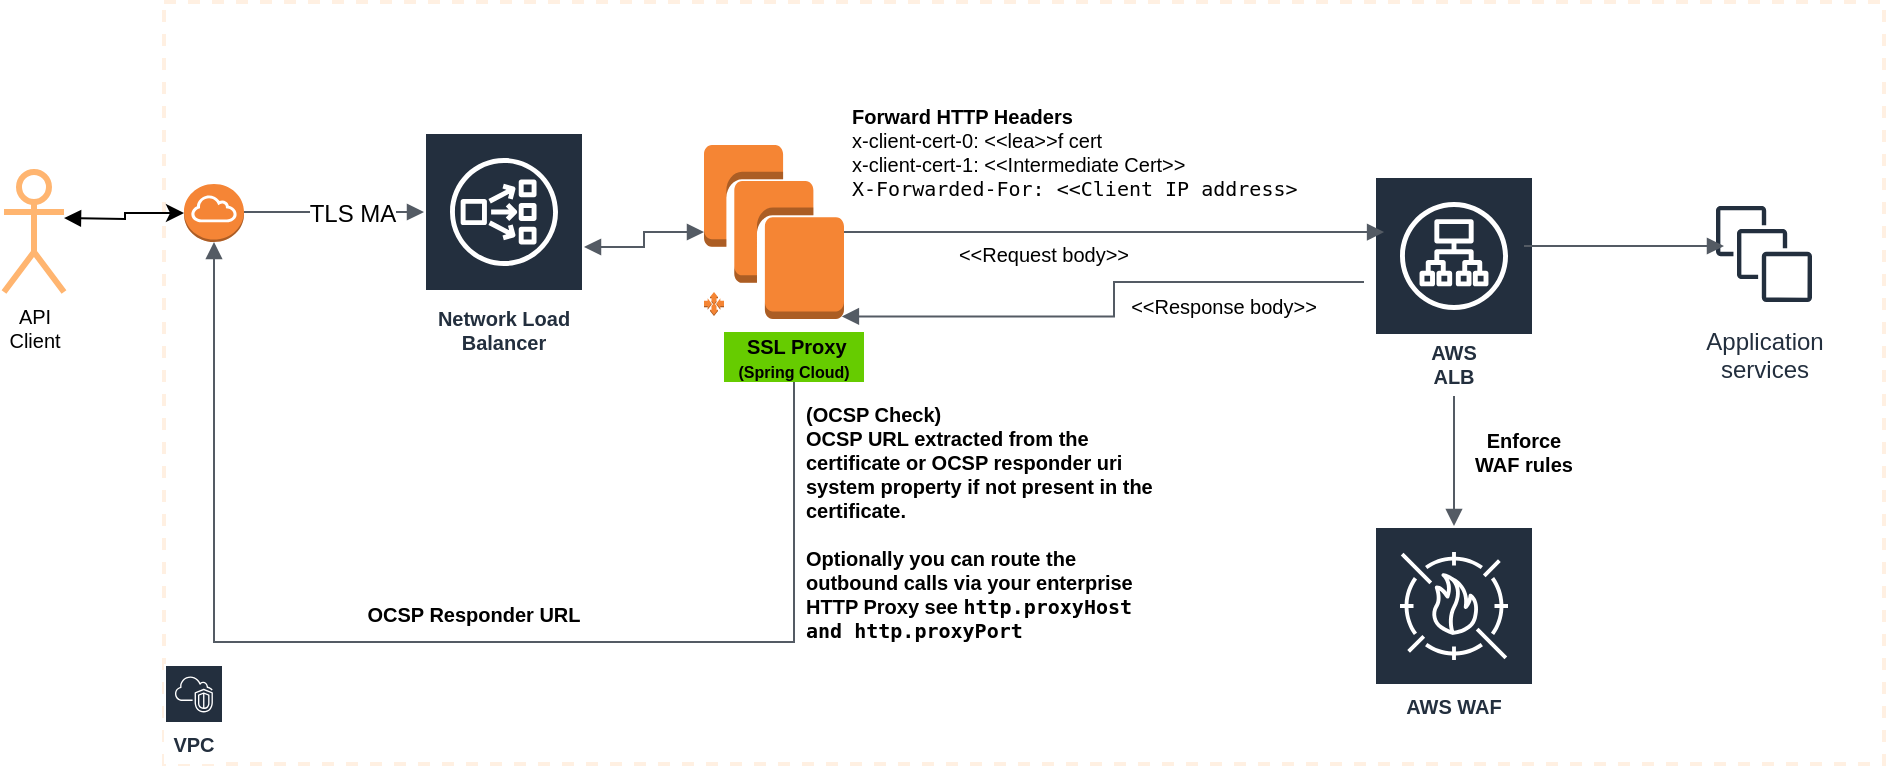 <mxfile version="10.9.0" type="github"><diagram id="TOM_FElfY2ZmKe7y0cjm" name="SSLProxyArchitecture"><mxGraphModel dx="994" dy="351" grid="1" gridSize="10" guides="1" tooltips="1" connect="1" arrows="1" fold="1" page="1" pageScale="1" pageWidth="1100" pageHeight="850" math="0" shadow="0"><root><mxCell id="0"/><mxCell id="1" parent="0"/><mxCell id="yleOs5-z1DEF0dYxDc5H-48" value="" style="verticalLabelPosition=bottom;verticalAlign=top;html=1;shape=mxgraph.basic.rect;fillColor=#ffffff;fillColor2=none;strokeColor=#FFB570;strokeWidth=2;size=20;indent=5;fontFamily=Helvetica;fontSize=10;dashed=1;opacity=20;" parent="1" vertex="1"><mxGeometry x="160" y="140" width="860" height="381" as="geometry"/></mxCell><mxCell id="yleOs5-z1DEF0dYxDc5H-4" value="" style="outlineConnect=0;dashed=0;verticalLabelPosition=bottom;verticalAlign=top;align=center;html=1;shape=mxgraph.aws3.instances;fillColor=#F58534;gradientColor=none;strokeColor=#FFB570;strokeWidth=3;" parent="1" vertex="1"><mxGeometry x="430" y="211.5" width="70" height="87" as="geometry"/></mxCell><mxCell id="yleOs5-z1DEF0dYxDc5H-5" value="" style="outlineConnect=0;dashed=0;verticalLabelPosition=bottom;verticalAlign=top;align=center;html=1;shape=mxgraph.aws3.auto_scaling;fillColor=#F58534;gradientColor=none;strokeColor=#FFB570;strokeWidth=3;" parent="1" vertex="1"><mxGeometry x="430" y="285" width="10" height="12" as="geometry"/></mxCell><mxCell id="yleOs5-z1DEF0dYxDc5H-7" value="Network Load Balancer" style="outlineConnect=0;fontColor=#232F3E;gradientColor=none;strokeColor=#ffffff;fillColor=#232F3E;dashed=0;verticalLabelPosition=middle;verticalAlign=bottom;align=center;html=1;whiteSpace=wrap;fontSize=10;fontStyle=1;spacing=3;shape=mxgraph.aws4.productIcon;prIcon=mxgraph.aws4.network_load_balancer;" parent="1" vertex="1"><mxGeometry x="290" y="205" width="80" height="115" as="geometry"/></mxCell><mxCell id="yleOs5-z1DEF0dYxDc5H-8" value="&lt;div&gt;AWS &lt;br&gt;&lt;/div&gt;&lt;div&gt;ALB&lt;/div&gt;" style="outlineConnect=0;fontColor=#232F3E;gradientColor=none;strokeColor=#ffffff;fillColor=#232F3E;dashed=0;verticalLabelPosition=middle;verticalAlign=bottom;align=center;html=1;whiteSpace=wrap;fontSize=10;fontStyle=1;spacing=3;shape=mxgraph.aws4.productIcon;prIcon=mxgraph.aws4.application_load_balancer;" parent="1" vertex="1"><mxGeometry x="765" y="227" width="80" height="110" as="geometry"/></mxCell><mxCell id="yleOs5-z1DEF0dYxDc5H-9" value="AWS WAF" style="outlineConnect=0;fontColor=#232F3E;gradientColor=none;strokeColor=#ffffff;fillColor=#232F3E;dashed=0;verticalLabelPosition=middle;verticalAlign=bottom;align=center;html=1;whiteSpace=wrap;fontSize=10;fontStyle=1;spacing=3;shape=mxgraph.aws4.productIcon;prIcon=mxgraph.aws4.waf;" parent="1" vertex="1"><mxGeometry x="765" y="402" width="80" height="100" as="geometry"/></mxCell><mxCell id="yleOs5-z1DEF0dYxDc5H-13" value="" style="outlineConnect=0;dashed=0;verticalLabelPosition=bottom;verticalAlign=top;align=center;html=1;shape=mxgraph.aws3.internet_gateway;fillColor=#F58536;gradientColor=none;strokeColor=#FFB570;strokeWidth=3;fontFamily=Helvetica;fontSize=10;" parent="1" vertex="1"><mxGeometry x="170" y="231" width="30" height="29" as="geometry"/></mxCell><mxCell id="yleOs5-z1DEF0dYxDc5H-14" value="" style="edgeStyle=orthogonalEdgeStyle;html=1;endArrow=block;elbow=vertical;startArrow=none;endFill=1;strokeColor=#545B64;rounded=0;fontFamily=Helvetica;fontSize=10;" parent="1" edge="1"><mxGeometry width="100" relative="1" as="geometry"><mxPoint x="200" y="245" as="sourcePoint"/><mxPoint x="290" y="245" as="targetPoint"/></mxGeometry></mxCell><mxCell id="1eSqgIdD2HNCNF5ln5F0-2" value="TLS MA" style="text;html=1;resizable=0;points=[];align=center;verticalAlign=middle;labelBackgroundColor=#ffffff;" vertex="1" connectable="0" parent="yleOs5-z1DEF0dYxDc5H-14"><mxGeometry x="0.2" y="-1" relative="1" as="geometry"><mxPoint as="offset"/></mxGeometry></mxCell><mxCell id="yleOs5-z1DEF0dYxDc5H-15" value="" style="edgeStyle=orthogonalEdgeStyle;html=1;endArrow=block;elbow=vertical;startArrow=block;endFill=1;strokeColor=#545B64;rounded=0;fontFamily=Helvetica;fontSize=10;entryX=0;entryY=0.5;entryDx=0;entryDy=0;entryPerimeter=0;startFill=1;" parent="1" source="yleOs5-z1DEF0dYxDc5H-7" target="yleOs5-z1DEF0dYxDc5H-4" edge="1"><mxGeometry width="100" relative="1" as="geometry"><mxPoint x="380" y="230" as="sourcePoint"/><mxPoint x="370" y="320" as="targetPoint"/></mxGeometry></mxCell><mxCell id="yleOs5-z1DEF0dYxDc5H-16" value="" style="edgeStyle=orthogonalEdgeStyle;html=1;endArrow=block;elbow=vertical;startArrow=none;endFill=1;strokeColor=#545B64;rounded=0;fontFamily=Helvetica;fontSize=10;exitX=1;exitY=0.5;exitDx=0;exitDy=0;exitPerimeter=0;entryX=0.063;entryY=0.255;entryDx=0;entryDy=0;entryPerimeter=0;" parent="1" source="yleOs5-z1DEF0dYxDc5H-4" target="yleOs5-z1DEF0dYxDc5H-8" edge="1"><mxGeometry width="100" relative="1" as="geometry"><mxPoint x="170" y="500" as="sourcePoint"/><mxPoint x="730" y="255" as="targetPoint"/></mxGeometry></mxCell><mxCell id="yleOs5-z1DEF0dYxDc5H-17" value="" style="edgeStyle=orthogonalEdgeStyle;html=1;endArrow=block;elbow=vertical;startArrow=none;endFill=1;strokeColor=#545B64;rounded=0;fontFamily=Helvetica;fontSize=10;" parent="1" source="yleOs5-z1DEF0dYxDc5H-8" target="yleOs5-z1DEF0dYxDc5H-9" edge="1"><mxGeometry width="100" relative="1" as="geometry"><mxPoint x="885" y="377" as="sourcePoint"/><mxPoint x="985" y="377" as="targetPoint"/></mxGeometry></mxCell><mxCell id="yleOs5-z1DEF0dYxDc5H-20" value="" style="edgeStyle=orthogonalEdgeStyle;html=1;endArrow=block;elbow=vertical;startArrow=none;endFill=1;strokeColor=#545B64;rounded=0;fontFamily=Helvetica;fontSize=10;entryX=0.5;entryY=1;entryDx=0;entryDy=0;entryPerimeter=0;exitX=0.5;exitY=1;exitDx=0;exitDy=0;" parent="1" source="yleOs5-z1DEF0dYxDc5H-10" target="yleOs5-z1DEF0dYxDc5H-13" edge="1"><mxGeometry width="100" relative="1" as="geometry"><mxPoint x="437" y="462" as="sourcePoint"/><mxPoint x="270" y="510" as="targetPoint"/><Array as="points"><mxPoint x="475" y="460"/><mxPoint x="185" y="460"/></Array></mxGeometry></mxCell><mxCell id="yleOs5-z1DEF0dYxDc5H-21" value="OCSP Responder URL" style="text;html=1;strokeColor=none;fillColor=none;align=center;verticalAlign=middle;whiteSpace=wrap;rounded=0;dashed=1;fontStyle=1;fontFamily=Helvetica;fontSize=10;" parent="1" vertex="1"><mxGeometry x="260" y="436" width="110" height="20" as="geometry"/></mxCell><mxCell id="yleOs5-z1DEF0dYxDc5H-22" value="&lt;div align=&quot;left&quot;&gt;&lt;b&gt;Forward HTTP Headers&lt;/b&gt;&lt;br&gt;&lt;/div&gt;&lt;div&gt;x-client-cert-0: &amp;lt;&amp;lt;lea&amp;gt;&amp;gt;f cert&lt;/div&gt;&lt;div&gt;x-client-cert-1: &amp;lt;&amp;lt;Intermediate Cert&amp;gt;&amp;gt;&lt;/div&gt;&lt;div&gt;&lt;code&gt;X-Forwarded-For: &amp;lt;&amp;lt;Client IP address&amp;gt;&lt;br&gt;&lt;/code&gt;&lt;/div&gt;" style="text;html=1;strokeColor=none;fillColor=none;align=left;verticalAlign=middle;whiteSpace=wrap;rounded=0;dashed=1;fontFamily=Helvetica;fontSize=10;" parent="1" vertex="1"><mxGeometry x="502" y="190" width="240" height="50" as="geometry"/></mxCell><mxCell id="yleOs5-z1DEF0dYxDc5H-24" value="&amp;lt;&amp;lt;Request body&amp;gt;&amp;gt;" style="text;html=1;strokeColor=none;fillColor=none;align=center;verticalAlign=middle;whiteSpace=wrap;rounded=0;dashed=1;fontFamily=Helvetica;fontSize=10;" parent="1" vertex="1"><mxGeometry x="540" y="256" width="120" height="20" as="geometry"/></mxCell><mxCell id="yleOs5-z1DEF0dYxDc5H-25" value="" style="edgeStyle=orthogonalEdgeStyle;html=1;endArrow=none;elbow=vertical;startArrow=block;startFill=1;strokeColor=#545B64;rounded=0;fontFamily=Helvetica;fontSize=10;exitX=0.985;exitY=0.985;exitDx=0;exitDy=0;exitPerimeter=0;" parent="1" source="yleOs5-z1DEF0dYxDc5H-4" edge="1"><mxGeometry width="100" relative="1" as="geometry"><mxPoint x="510" y="292" as="sourcePoint"/><mxPoint x="760" y="280" as="targetPoint"/><Array as="points"><mxPoint x="635" y="297"/><mxPoint x="635" y="280"/></Array></mxGeometry></mxCell><mxCell id="yleOs5-z1DEF0dYxDc5H-26" value="&amp;lt;&amp;lt;Response body&amp;gt;&amp;gt;" style="text;html=1;strokeColor=none;fillColor=none;align=center;verticalAlign=middle;whiteSpace=wrap;rounded=0;dashed=1;fontFamily=Helvetica;fontSize=10;" parent="1" vertex="1"><mxGeometry x="640" y="282" width="100" height="20" as="geometry"/></mxCell><mxCell id="yleOs5-z1DEF0dYxDc5H-27" value="&lt;div align=&quot;left&quot;&gt;(OCSP Check)&lt;/div&gt;&lt;div align=&quot;left&quot;&gt;OCSP URL extracted from the certificate or OCSP responder uri system property if not present in the certificate.&lt;/div&gt;&lt;div align=&quot;left&quot;&gt;&lt;br&gt;&lt;/div&gt;&lt;div align=&quot;left&quot;&gt;Optionally you can route the outbound calls via your enterprise HTTP Proxy see &lt;code&gt;http.proxyHost and &lt;/code&gt;&lt;code&gt;&lt;code&gt;http.proxyPort&lt;/code&gt;&lt;/code&gt;&lt;/div&gt;" style="text;html=1;strokeColor=none;fillColor=none;align=center;verticalAlign=middle;whiteSpace=wrap;rounded=0;dashed=1;fontStyle=1;fontFamily=Helvetica;fontSize=10;" parent="1" vertex="1"><mxGeometry x="480" y="338" width="180" height="123" as="geometry"/></mxCell><mxCell id="yleOs5-z1DEF0dYxDc5H-28" value="&lt;div&gt;Application &lt;br&gt;&lt;/div&gt;&lt;div&gt;services&lt;/div&gt;" style="outlineConnect=0;fontColor=#232F3E;gradientColor=none;strokeColor=#232F3E;fillColor=#ffffff;dashed=0;verticalLabelPosition=bottom;verticalAlign=top;align=center;html=1;fontSize=12;fontStyle=0;aspect=fixed;shape=mxgraph.aws4.resourceIcon;resIcon=mxgraph.aws4.instances;" parent="1" vertex="1"><mxGeometry x="930" y="236" width="60" height="60" as="geometry"/></mxCell><mxCell id="yleOs5-z1DEF0dYxDc5H-29" value="&lt;div&gt;Enforce &lt;br&gt;&lt;/div&gt;&lt;div&gt;WAF rules&lt;/div&gt;" style="text;html=1;strokeColor=none;fillColor=none;align=center;verticalAlign=middle;whiteSpace=wrap;rounded=0;dashed=1;fontStyle=1;fontFamily=Helvetica;fontSize=10;" parent="1" vertex="1"><mxGeometry x="811" y="353.5" width="58" height="22" as="geometry"/></mxCell><mxCell id="yleOs5-z1DEF0dYxDc5H-31" value="" style="edgeStyle=orthogonalEdgeStyle;html=1;endArrow=block;elbow=vertical;startArrow=none;endFill=1;strokeColor=#545B64;rounded=0;fontFamily=Helvetica;fontSize=10;" parent="1" edge="1"><mxGeometry width="100" relative="1" as="geometry"><mxPoint x="840" y="262" as="sourcePoint"/><mxPoint x="940" y="262" as="targetPoint"/></mxGeometry></mxCell><mxCell id="yleOs5-z1DEF0dYxDc5H-40" value="" style="edgeStyle=orthogonalEdgeStyle;rounded=0;orthogonalLoop=1;jettySize=auto;html=1;startArrow=block;startFill=1;fontFamily=Helvetica;fontSize=10;" parent="1" target="yleOs5-z1DEF0dYxDc5H-13" edge="1"><mxGeometry relative="1" as="geometry"><mxPoint x="110" y="248" as="sourcePoint"/></mxGeometry></mxCell><mxCell id="yleOs5-z1DEF0dYxDc5H-42" value="&lt;div&gt;API &lt;br&gt;&lt;/div&gt;&lt;div&gt;Client&lt;/div&gt;" style="shape=umlActor;verticalLabelPosition=bottom;labelBackgroundColor=#ffffff;verticalAlign=top;html=1;strokeColor=#FFB570;strokeWidth=3;fontFamily=Helvetica;fontSize=10;" parent="1" vertex="1"><mxGeometry x="80" y="225" width="30" height="60" as="geometry"/></mxCell><mxCell id="yleOs5-z1DEF0dYxDc5H-47" value="VPC" style="outlineConnect=0;fontColor=#232F3E;gradientColor=none;strokeColor=#ffffff;fillColor=#232F3E;dashed=0;verticalLabelPosition=middle;verticalAlign=bottom;align=center;html=1;whiteSpace=wrap;fontSize=10;fontStyle=1;spacing=3;shape=mxgraph.aws4.productIcon;prIcon=mxgraph.aws4.vpc;" parent="1" vertex="1"><mxGeometry x="160" y="471" width="30" height="50" as="geometry"/></mxCell><mxCell id="yleOs5-z1DEF0dYxDc5H-10" value="&lt;div&gt;&amp;nbsp;SSL Proxy&lt;/div&gt;&lt;div&gt;&lt;font style=&quot;font-size: 8px&quot;&gt;(Spring Cloud)&lt;/font&gt;&lt;br&gt;&lt;/div&gt;" style="text;html=1;strokeColor=none;fillColor=#66CC00;align=center;verticalAlign=middle;whiteSpace=wrap;rounded=0;dashed=1;fontStyle=1;fontFamily=Helvetica;fontSize=10;" parent="1" vertex="1"><mxGeometry x="440" y="305" width="70" height="25" as="geometry"/></mxCell></root></mxGraphModel></diagram></mxfile>